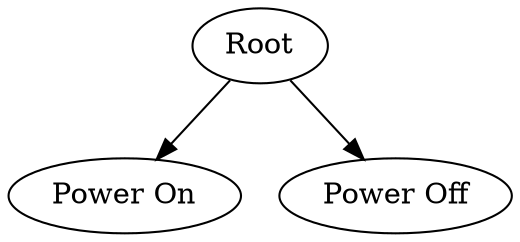 // XSM Tutorial - Extended State Machine Tutorial
// Basic Extended State Machine, Flow - Graphviz Dot
// Directed Graph
digraph G {
    overlap=false; // Nodes are not allowed to overlap.
    compound=true; // Allow edges between clusters

    P_ON [label="Power On"];
    P_OFF [label="Power Off"];

    edge [label = ""];
    Root -> P_ON;
    Root -> P_OFF;
}
